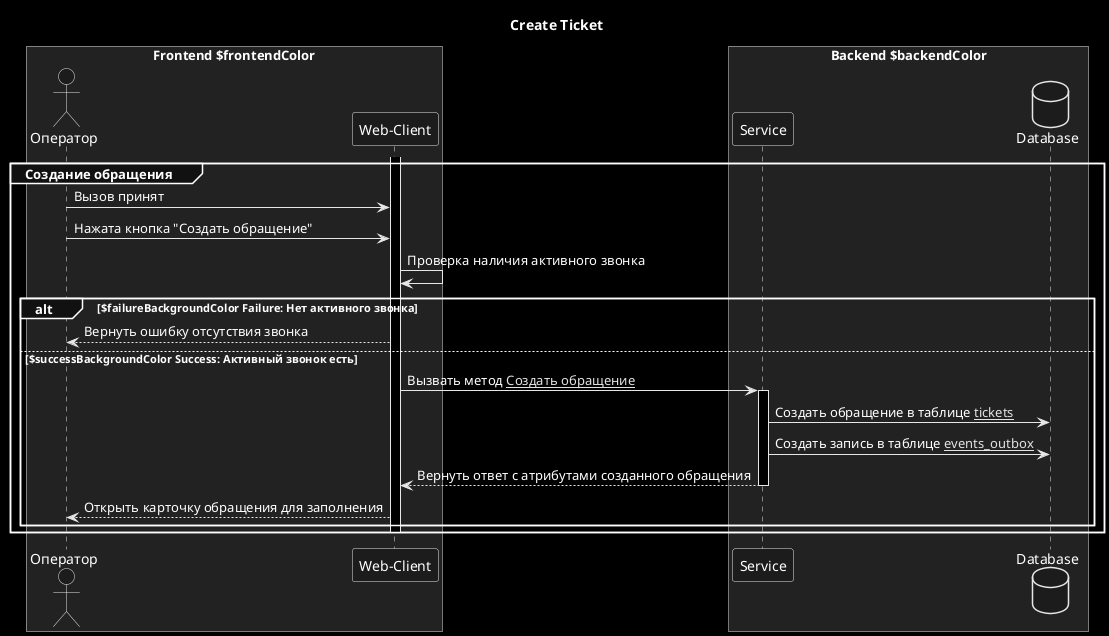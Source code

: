@startuml create_ticket

skinparam monochrome reverse
title "Create Ticket"

box Frontend $frontendColor
    actor "Оператор" as user order 10
    participant "Web-Client" as client order 20
end box

box Backend $backendColor
    participant "Service" as service order 30
    database "Database" as db order 40
end box

group Создание обращения
    activate client
        user -> client: Вызов принят
        user -> client: Нажата кнопка "Создать обращение"

        client -> client: Проверка наличия активного звонка

        alt $failureBackgroundColor Failure: Нет активного звонка
            client --> user: Вернуть ошибку отсутствия звонка
        else $successBackgroundColor Success: Активный звонок есть
            client -> service: Вызвать метод [[$mutationCssdTicketsCreate Создать обращение]]
            activate service
                service -> db: Создать обращение в таблице [[$ticketsTable tickets]]
                service -> db: Создать запись в таблице [[$eventsOutbox events_outbox]]
                service --> client: Вернуть ответ с атрибутами созданного обращения
            deactivate service
            client --> user: Открыть карточку обращения для заполнения
        end
    deactivate client
end
@enduml
